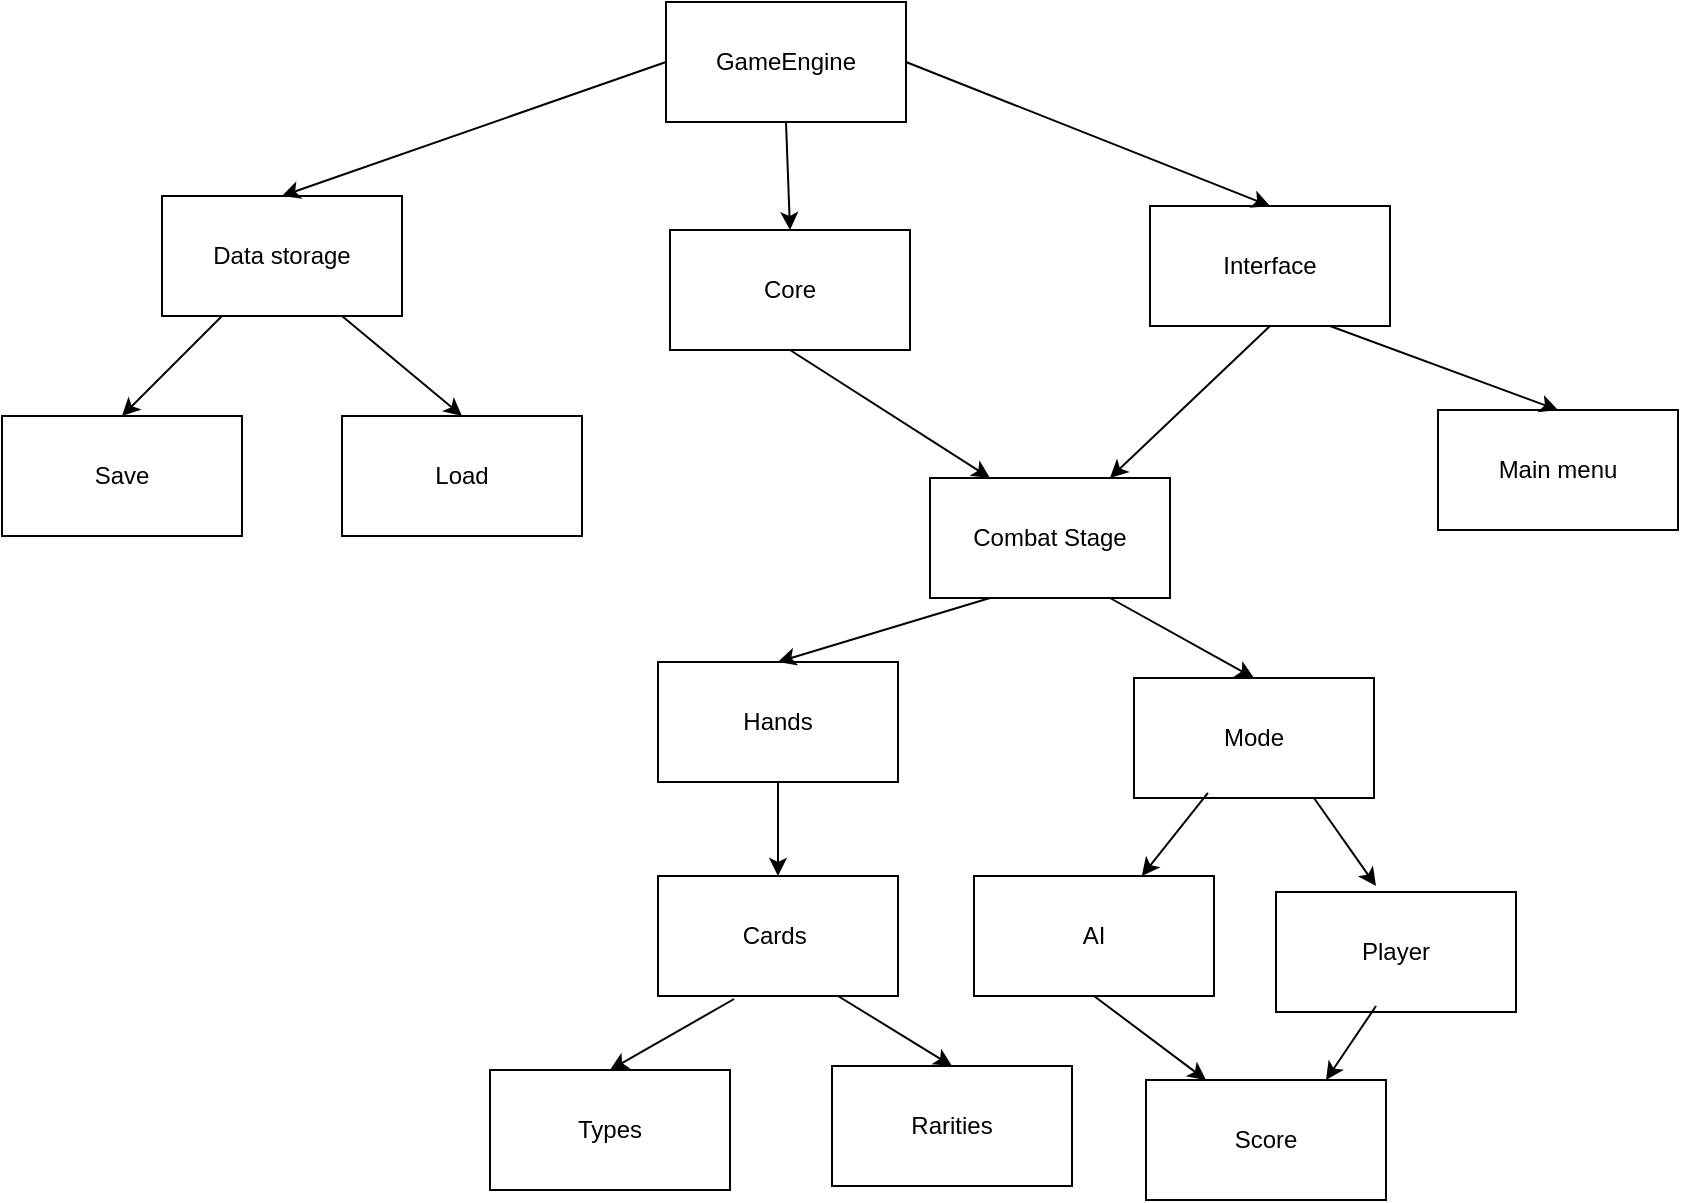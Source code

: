 <mxfile version="26.1.1">
  <diagram name="Страница — 1" id="3HRoTn-EhWuBw5vEBSgD">
    <mxGraphModel dx="1674" dy="935" grid="0" gridSize="10" guides="1" tooltips="1" connect="1" arrows="1" fold="1" page="1" pageScale="1" pageWidth="827" pageHeight="1169" math="0" shadow="0">
      <root>
        <mxCell id="0" />
        <mxCell id="1" parent="0" />
        <mxCell id="DCC2djBZjVlrh-Dwz2gE-1" value="Combat Stage" style="rounded=0;whiteSpace=wrap;html=1;" parent="1" vertex="1">
          <mxGeometry x="770" y="444" width="120" height="60" as="geometry" />
        </mxCell>
        <mxCell id="DCC2djBZjVlrh-Dwz2gE-2" value="AI" style="rounded=0;whiteSpace=wrap;html=1;" parent="1" vertex="1">
          <mxGeometry x="792" y="643" width="120" height="60" as="geometry" />
        </mxCell>
        <mxCell id="DCC2djBZjVlrh-Dwz2gE-3" value="Player" style="rounded=0;whiteSpace=wrap;html=1;" parent="1" vertex="1">
          <mxGeometry x="943" y="651" width="120" height="60" as="geometry" />
        </mxCell>
        <mxCell id="DCC2djBZjVlrh-Dwz2gE-4" value="Cards&amp;nbsp;" style="rounded=0;whiteSpace=wrap;html=1;" parent="1" vertex="1">
          <mxGeometry x="634" y="643" width="120" height="60" as="geometry" />
        </mxCell>
        <mxCell id="DCC2djBZjVlrh-Dwz2gE-5" value="GameEngine" style="rounded=0;whiteSpace=wrap;html=1;" parent="1" vertex="1">
          <mxGeometry x="638" y="206" width="120" height="60" as="geometry" />
        </mxCell>
        <mxCell id="DCC2djBZjVlrh-Dwz2gE-7" value="Interface" style="rounded=0;whiteSpace=wrap;html=1;" parent="1" vertex="1">
          <mxGeometry x="880" y="308" width="120" height="60" as="geometry" />
        </mxCell>
        <mxCell id="DCC2djBZjVlrh-Dwz2gE-9" value="Data storage" style="rounded=0;whiteSpace=wrap;html=1;" parent="1" vertex="1">
          <mxGeometry x="386" y="303" width="120" height="60" as="geometry" />
        </mxCell>
        <mxCell id="DCC2djBZjVlrh-Dwz2gE-10" value="Save" style="rounded=0;whiteSpace=wrap;html=1;" parent="1" vertex="1">
          <mxGeometry x="306" y="413" width="120" height="60" as="geometry" />
        </mxCell>
        <mxCell id="DCC2djBZjVlrh-Dwz2gE-11" value="Load" style="rounded=0;whiteSpace=wrap;html=1;" parent="1" vertex="1">
          <mxGeometry x="476" y="413" width="120" height="60" as="geometry" />
        </mxCell>
        <mxCell id="DCC2djBZjVlrh-Dwz2gE-13" value="Core" style="rounded=0;whiteSpace=wrap;html=1;" parent="1" vertex="1">
          <mxGeometry x="640" y="320" width="120" height="60" as="geometry" />
        </mxCell>
        <mxCell id="DCC2djBZjVlrh-Dwz2gE-14" value="Main menu" style="rounded=0;whiteSpace=wrap;html=1;" parent="1" vertex="1">
          <mxGeometry x="1024" y="410" width="120" height="60" as="geometry" />
        </mxCell>
        <mxCell id="DCC2djBZjVlrh-Dwz2gE-16" value="" style="endArrow=classic;html=1;rounded=0;exitX=0;exitY=0.5;exitDx=0;exitDy=0;entryX=0.5;entryY=0;entryDx=0;entryDy=0;" parent="1" source="DCC2djBZjVlrh-Dwz2gE-5" target="DCC2djBZjVlrh-Dwz2gE-9" edge="1">
          <mxGeometry width="50" height="50" relative="1" as="geometry">
            <mxPoint x="630" y="720" as="sourcePoint" />
            <mxPoint x="680" y="670" as="targetPoint" />
          </mxGeometry>
        </mxCell>
        <mxCell id="DCC2djBZjVlrh-Dwz2gE-17" value="" style="endArrow=classic;html=1;rounded=0;exitX=0.25;exitY=1;exitDx=0;exitDy=0;entryX=0.5;entryY=0;entryDx=0;entryDy=0;" parent="1" source="DCC2djBZjVlrh-Dwz2gE-9" target="DCC2djBZjVlrh-Dwz2gE-10" edge="1">
          <mxGeometry width="50" height="50" relative="1" as="geometry">
            <mxPoint x="856" y="543" as="sourcePoint" />
            <mxPoint x="906" y="493" as="targetPoint" />
          </mxGeometry>
        </mxCell>
        <mxCell id="DCC2djBZjVlrh-Dwz2gE-18" value="" style="endArrow=classic;html=1;rounded=0;exitX=0.75;exitY=1;exitDx=0;exitDy=0;entryX=0.5;entryY=0;entryDx=0;entryDy=0;" parent="1" source="DCC2djBZjVlrh-Dwz2gE-9" target="DCC2djBZjVlrh-Dwz2gE-11" edge="1">
          <mxGeometry width="50" height="50" relative="1" as="geometry">
            <mxPoint x="856" y="543" as="sourcePoint" />
            <mxPoint x="906" y="493" as="targetPoint" />
          </mxGeometry>
        </mxCell>
        <mxCell id="DCC2djBZjVlrh-Dwz2gE-19" value="" style="endArrow=classic;html=1;rounded=0;exitX=0.5;exitY=1;exitDx=0;exitDy=0;entryX=0.25;entryY=0;entryDx=0;entryDy=0;" parent="1" source="DCC2djBZjVlrh-Dwz2gE-13" target="DCC2djBZjVlrh-Dwz2gE-1" edge="1">
          <mxGeometry width="50" height="50" relative="1" as="geometry">
            <mxPoint x="843" y="414" as="sourcePoint" />
            <mxPoint x="913" y="524" as="targetPoint" />
          </mxGeometry>
        </mxCell>
        <mxCell id="DCC2djBZjVlrh-Dwz2gE-21" value="" style="endArrow=classic;html=1;rounded=0;entryX=0.5;entryY=0;entryDx=0;entryDy=0;exitX=0.5;exitY=1;exitDx=0;exitDy=0;" parent="1" source="DCC2djBZjVlrh-Dwz2gE-5" target="DCC2djBZjVlrh-Dwz2gE-13" edge="1">
          <mxGeometry width="50" height="50" relative="1" as="geometry">
            <mxPoint x="720" y="540" as="sourcePoint" />
            <mxPoint x="770" y="490" as="targetPoint" />
          </mxGeometry>
        </mxCell>
        <mxCell id="DCC2djBZjVlrh-Dwz2gE-27" value="" style="endArrow=classic;html=1;rounded=0;exitX=1;exitY=0.5;exitDx=0;exitDy=0;entryX=0.5;entryY=0;entryDx=0;entryDy=0;" parent="1" source="DCC2djBZjVlrh-Dwz2gE-5" target="DCC2djBZjVlrh-Dwz2gE-7" edge="1">
          <mxGeometry width="50" height="50" relative="1" as="geometry">
            <mxPoint x="720" y="540" as="sourcePoint" />
            <mxPoint x="770" y="490" as="targetPoint" />
          </mxGeometry>
        </mxCell>
        <mxCell id="DCC2djBZjVlrh-Dwz2gE-28" value="" style="endArrow=classic;html=1;rounded=0;exitX=0.75;exitY=1;exitDx=0;exitDy=0;entryX=0.5;entryY=0;entryDx=0;entryDy=0;" parent="1" source="DCC2djBZjVlrh-Dwz2gE-7" target="DCC2djBZjVlrh-Dwz2gE-14" edge="1">
          <mxGeometry width="50" height="50" relative="1" as="geometry">
            <mxPoint x="720" y="540" as="sourcePoint" />
            <mxPoint x="770" y="490" as="targetPoint" />
          </mxGeometry>
        </mxCell>
        <mxCell id="DCC2djBZjVlrh-Dwz2gE-32" value="Score" style="rounded=0;whiteSpace=wrap;html=1;" parent="1" vertex="1">
          <mxGeometry x="878" y="745" width="120" height="60" as="geometry" />
        </mxCell>
        <mxCell id="DCC2djBZjVlrh-Dwz2gE-33" value="" style="endArrow=classic;html=1;rounded=0;exitX=0.5;exitY=1;exitDx=0;exitDy=0;entryX=0.75;entryY=0;entryDx=0;entryDy=0;" parent="1" target="DCC2djBZjVlrh-Dwz2gE-32" edge="1">
          <mxGeometry width="50" height="50" relative="1" as="geometry">
            <mxPoint x="993" y="708" as="sourcePoint" />
            <mxPoint x="932" y="545" as="targetPoint" />
          </mxGeometry>
        </mxCell>
        <mxCell id="Mna6kPF5sU9htUVXzl2k-1" value="Hands" style="rounded=0;whiteSpace=wrap;html=1;" parent="1" vertex="1">
          <mxGeometry x="634" y="536" width="120" height="60" as="geometry" />
        </mxCell>
        <mxCell id="Mna6kPF5sU9htUVXzl2k-2" value="" style="endArrow=classic;html=1;rounded=0;exitX=0.5;exitY=1;exitDx=0;exitDy=0;entryX=0.25;entryY=0;entryDx=0;entryDy=0;" parent="1" source="DCC2djBZjVlrh-Dwz2gE-2" target="DCC2djBZjVlrh-Dwz2gE-32" edge="1">
          <mxGeometry width="50" height="50" relative="1" as="geometry">
            <mxPoint x="963" y="559" as="sourcePoint" />
            <mxPoint x="1013" y="509" as="targetPoint" />
          </mxGeometry>
        </mxCell>
        <mxCell id="Mna6kPF5sU9htUVXzl2k-5" value="" style="endArrow=classic;html=1;rounded=0;exitX=0.25;exitY=1;exitDx=0;exitDy=0;entryX=0.5;entryY=0;entryDx=0;entryDy=0;" parent="1" source="DCC2djBZjVlrh-Dwz2gE-1" target="Mna6kPF5sU9htUVXzl2k-1" edge="1">
          <mxGeometry width="50" height="50" relative="1" as="geometry">
            <mxPoint x="944" y="538" as="sourcePoint" />
            <mxPoint x="994" y="488" as="targetPoint" />
          </mxGeometry>
        </mxCell>
        <mxCell id="Mna6kPF5sU9htUVXzl2k-6" value="" style="endArrow=classic;html=1;rounded=0;exitX=0.5;exitY=1;exitDx=0;exitDy=0;entryX=0.5;entryY=0;entryDx=0;entryDy=0;" parent="1" source="Mna6kPF5sU9htUVXzl2k-1" target="DCC2djBZjVlrh-Dwz2gE-4" edge="1">
          <mxGeometry width="50" height="50" relative="1" as="geometry">
            <mxPoint x="939" y="452" as="sourcePoint" />
            <mxPoint x="989" y="402" as="targetPoint" />
          </mxGeometry>
        </mxCell>
        <mxCell id="Mna6kPF5sU9htUVXzl2k-7" value="Mode" style="rounded=0;whiteSpace=wrap;html=1;" parent="1" vertex="1">
          <mxGeometry x="872" y="544" width="120" height="60" as="geometry" />
        </mxCell>
        <mxCell id="Mna6kPF5sU9htUVXzl2k-9" value="" style="endArrow=classic;html=1;rounded=0;exitX=0.75;exitY=1;exitDx=0;exitDy=0;entryX=0.5;entryY=0;entryDx=0;entryDy=0;" parent="1" source="DCC2djBZjVlrh-Dwz2gE-1" target="Mna6kPF5sU9htUVXzl2k-7" edge="1">
          <mxGeometry width="50" height="50" relative="1" as="geometry">
            <mxPoint x="944" y="413" as="sourcePoint" />
            <mxPoint x="994" y="363" as="targetPoint" />
          </mxGeometry>
        </mxCell>
        <mxCell id="Mna6kPF5sU9htUVXzl2k-10" value="" style="endArrow=classic;html=1;rounded=0;exitX=0.308;exitY=0.958;exitDx=0;exitDy=0;exitPerimeter=0;" parent="1" source="Mna6kPF5sU9htUVXzl2k-7" target="DCC2djBZjVlrh-Dwz2gE-2" edge="1">
          <mxGeometry width="50" height="50" relative="1" as="geometry">
            <mxPoint x="944" y="413" as="sourcePoint" />
            <mxPoint x="994" y="363" as="targetPoint" />
          </mxGeometry>
        </mxCell>
        <mxCell id="Mna6kPF5sU9htUVXzl2k-11" value="" style="endArrow=classic;html=1;rounded=0;exitX=0.75;exitY=1;exitDx=0;exitDy=0;entryX=0.5;entryY=0;entryDx=0;entryDy=0;" parent="1" source="Mna6kPF5sU9htUVXzl2k-7" edge="1">
          <mxGeometry width="50" height="50" relative="1" as="geometry">
            <mxPoint x="944" y="413" as="sourcePoint" />
            <mxPoint x="993" y="648" as="targetPoint" />
          </mxGeometry>
        </mxCell>
        <mxCell id="Crq-LASkJzjLAWz4AKUk-1" value="Types" style="rounded=0;whiteSpace=wrap;html=1;" vertex="1" parent="1">
          <mxGeometry x="550" y="740" width="120" height="60" as="geometry" />
        </mxCell>
        <mxCell id="Crq-LASkJzjLAWz4AKUk-2" value="Rarities" style="rounded=0;whiteSpace=wrap;html=1;" vertex="1" parent="1">
          <mxGeometry x="721" y="738" width="120" height="60" as="geometry" />
        </mxCell>
        <mxCell id="Crq-LASkJzjLAWz4AKUk-3" value="" style="endArrow=classic;html=1;rounded=0;exitX=0.317;exitY=1.025;exitDx=0;exitDy=0;exitPerimeter=0;entryX=0.5;entryY=0;entryDx=0;entryDy=0;" edge="1" parent="1" source="DCC2djBZjVlrh-Dwz2gE-4" target="Crq-LASkJzjLAWz4AKUk-1">
          <mxGeometry width="50" height="50" relative="1" as="geometry">
            <mxPoint x="944" y="538" as="sourcePoint" />
            <mxPoint x="994" y="488" as="targetPoint" />
          </mxGeometry>
        </mxCell>
        <mxCell id="Crq-LASkJzjLAWz4AKUk-4" value="" style="endArrow=classic;html=1;rounded=0;exitX=0.75;exitY=1;exitDx=0;exitDy=0;entryX=0.5;entryY=0;entryDx=0;entryDy=0;" edge="1" parent="1" source="DCC2djBZjVlrh-Dwz2gE-4" target="Crq-LASkJzjLAWz4AKUk-2">
          <mxGeometry width="50" height="50" relative="1" as="geometry">
            <mxPoint x="944" y="538" as="sourcePoint" />
            <mxPoint x="994" y="488" as="targetPoint" />
          </mxGeometry>
        </mxCell>
        <mxCell id="Crq-LASkJzjLAWz4AKUk-5" value="" style="endArrow=classic;html=1;rounded=0;exitX=0.5;exitY=1;exitDx=0;exitDy=0;entryX=0.75;entryY=0;entryDx=0;entryDy=0;" edge="1" parent="1" source="DCC2djBZjVlrh-Dwz2gE-7" target="DCC2djBZjVlrh-Dwz2gE-1">
          <mxGeometry width="50" height="50" relative="1" as="geometry">
            <mxPoint x="801" y="504" as="sourcePoint" />
            <mxPoint x="851" y="454" as="targetPoint" />
          </mxGeometry>
        </mxCell>
      </root>
    </mxGraphModel>
  </diagram>
</mxfile>
